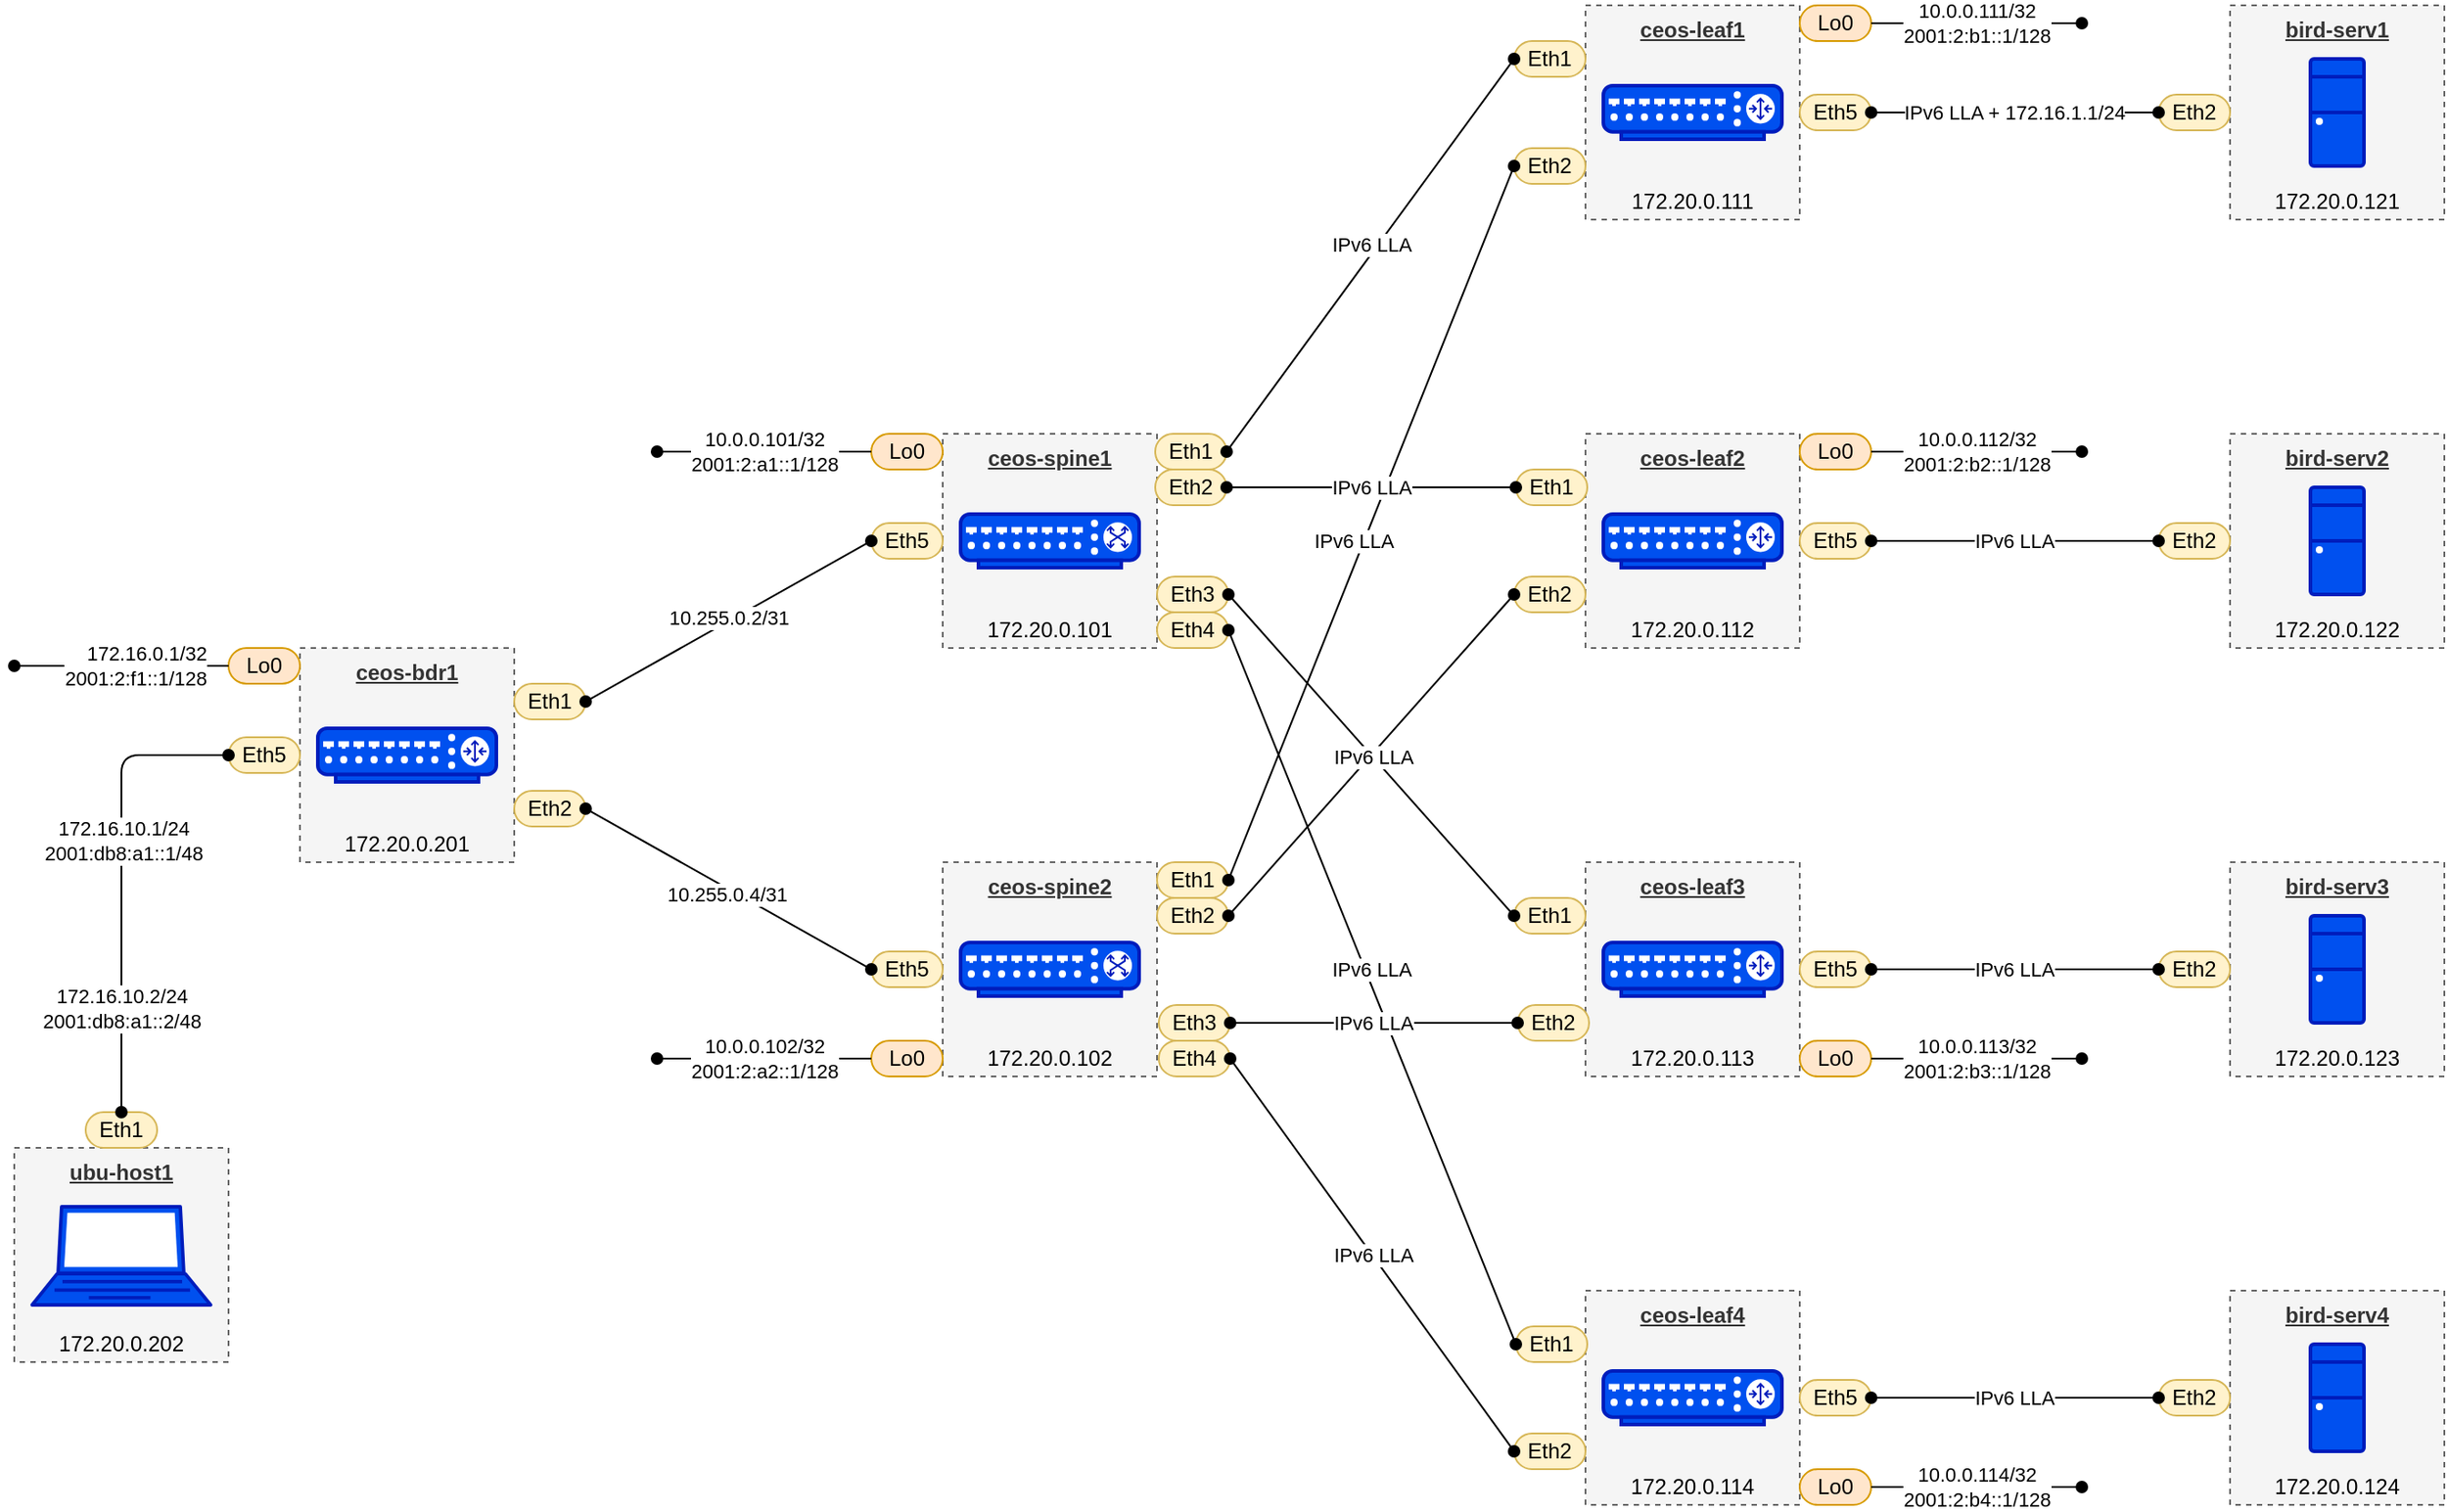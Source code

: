 <mxfile version="24.7.6">
  <diagram name="Page-1" id="fbHoKywOVAFv37olhsXn">
    <mxGraphModel dx="1002" dy="663" grid="1" gridSize="10" guides="1" tooltips="1" connect="1" arrows="1" fold="1" page="1" pageScale="1" pageWidth="827" pageHeight="1169" math="0" shadow="0">
      <root>
        <mxCell id="0" />
        <mxCell id="1" parent="0" />
        <mxCell id="a4RUu1PdMvAqzVYMMdYs-1" value="&lt;u&gt;&lt;b&gt;ceos-bdr1&lt;/b&gt;&lt;/u&gt;" style="rounded=0;whiteSpace=wrap;html=1;dashed=1;fillColor=#f5f5f5;strokeColor=#666666;fontColor=#333333;labelPosition=center;verticalLabelPosition=middle;align=center;verticalAlign=top;spacingTop=0;" vertex="1" parent="1">
          <mxGeometry x="200" y="520" width="120" height="120" as="geometry" />
        </mxCell>
        <mxCell id="a4RUu1PdMvAqzVYMMdYs-2" value="" style="verticalAlign=top;verticalLabelPosition=bottom;labelPosition=center;align=center;html=1;outlineConnect=0;fillColor=#0050ef;strokeColor=#001DBC;gradientDirection=north;strokeWidth=2;shape=mxgraph.networks.router;fontColor=#ffffff;" vertex="1" parent="1">
          <mxGeometry x="210" y="565" width="100" height="30" as="geometry" />
        </mxCell>
        <mxCell id="a4RUu1PdMvAqzVYMMdYs-4" value="172.20.0.201" style="text;html=1;align=center;verticalAlign=middle;whiteSpace=wrap;rounded=0;" vertex="1" parent="1">
          <mxGeometry x="200" y="620" width="120" height="20" as="geometry" />
        </mxCell>
        <mxCell id="a4RUu1PdMvAqzVYMMdYs-5" value="&lt;u&gt;&lt;b&gt;ceos-spine1&lt;/b&gt;&lt;/u&gt;" style="rounded=0;whiteSpace=wrap;html=1;dashed=1;fillColor=#f5f5f5;strokeColor=#666666;fontColor=#333333;labelPosition=center;verticalLabelPosition=middle;align=center;verticalAlign=top;spacingTop=0;" vertex="1" parent="1">
          <mxGeometry x="560" y="400" width="120" height="120" as="geometry" />
        </mxCell>
        <mxCell id="a4RUu1PdMvAqzVYMMdYs-7" value="172.20.0.101" style="text;html=1;align=center;verticalAlign=middle;whiteSpace=wrap;rounded=0;" vertex="1" parent="1">
          <mxGeometry x="560" y="500" width="120" height="20" as="geometry" />
        </mxCell>
        <mxCell id="a4RUu1PdMvAqzVYMMdYs-8" value="" style="fontColor=#ffffff;verticalAlign=top;verticalLabelPosition=bottom;labelPosition=center;align=center;html=1;outlineConnect=0;fillColor=#0050ef;strokeColor=#001DBC;gradientDirection=north;strokeWidth=2;shape=mxgraph.networks.switch;" vertex="1" parent="1">
          <mxGeometry x="570" y="445" width="100" height="30" as="geometry" />
        </mxCell>
        <mxCell id="a4RUu1PdMvAqzVYMMdYs-11" value="&lt;u&gt;&lt;b&gt;bird-serv1&lt;/b&gt;&lt;/u&gt;" style="rounded=0;whiteSpace=wrap;html=1;dashed=1;fillColor=#f5f5f5;strokeColor=#666666;fontColor=#333333;labelPosition=center;verticalLabelPosition=middle;align=center;verticalAlign=top;spacingTop=0;" vertex="1" parent="1">
          <mxGeometry x="1281" y="160" width="120" height="120" as="geometry" />
        </mxCell>
        <mxCell id="a4RUu1PdMvAqzVYMMdYs-12" value="172.20.0.121" style="text;html=1;align=center;verticalAlign=middle;whiteSpace=wrap;rounded=0;" vertex="1" parent="1">
          <mxGeometry x="1281" y="260" width="120" height="20" as="geometry" />
        </mxCell>
        <mxCell id="a4RUu1PdMvAqzVYMMdYs-13" value="" style="fontColor=#ffffff;verticalAlign=top;verticalLabelPosition=bottom;labelPosition=center;align=center;html=1;outlineConnect=0;fillColor=#0050ef;strokeColor=#001DBC;gradientDirection=north;strokeWidth=2;shape=mxgraph.networks.desktop_pc;" vertex="1" parent="1">
          <mxGeometry x="1326" y="190" width="30" height="60" as="geometry" />
        </mxCell>
        <mxCell id="a4RUu1PdMvAqzVYMMdYs-14" value="Eth2" style="rounded=1;whiteSpace=wrap;html=1;fillColor=#fff2cc;strokeColor=#d6b656;arcSize=50;" vertex="1" parent="1">
          <mxGeometry x="1241" y="210" width="40" height="20" as="geometry" />
        </mxCell>
        <mxCell id="a4RUu1PdMvAqzVYMMdYs-38" value="&lt;u&gt;&lt;b&gt;ceos-leaf1&lt;/b&gt;&lt;/u&gt;" style="rounded=0;whiteSpace=wrap;html=1;dashed=1;fillColor=#f5f5f5;strokeColor=#666666;fontColor=#333333;labelPosition=center;verticalLabelPosition=middle;align=center;verticalAlign=top;spacingTop=0;" vertex="1" parent="1">
          <mxGeometry x="920" y="160" width="120" height="120" as="geometry" />
        </mxCell>
        <mxCell id="a4RUu1PdMvAqzVYMMdYs-39" value="" style="verticalAlign=top;verticalLabelPosition=bottom;labelPosition=center;align=center;html=1;outlineConnect=0;fillColor=#0050ef;strokeColor=#001DBC;gradientDirection=north;strokeWidth=2;shape=mxgraph.networks.router;fontColor=#ffffff;" vertex="1" parent="1">
          <mxGeometry x="930" y="205" width="100" height="30" as="geometry" />
        </mxCell>
        <mxCell id="a4RUu1PdMvAqzVYMMdYs-41" value="172.20.0.111" style="text;html=1;align=center;verticalAlign=middle;whiteSpace=wrap;rounded=0;" vertex="1" parent="1">
          <mxGeometry x="920" y="260" width="120" height="20" as="geometry" />
        </mxCell>
        <mxCell id="a4RUu1PdMvAqzVYMMdYs-52" value="&lt;u&gt;&lt;b&gt;ubu-host1&lt;/b&gt;&lt;/u&gt;" style="rounded=0;whiteSpace=wrap;html=1;dashed=1;fillColor=#f5f5f5;strokeColor=#666666;fontColor=#333333;labelPosition=center;verticalLabelPosition=middle;align=center;verticalAlign=top;spacingTop=0;" vertex="1" parent="1">
          <mxGeometry x="40" y="800" width="120" height="120" as="geometry" />
        </mxCell>
        <mxCell id="a4RUu1PdMvAqzVYMMdYs-53" value="172.20.0.202" style="text;html=1;align=center;verticalAlign=middle;whiteSpace=wrap;rounded=0;" vertex="1" parent="1">
          <mxGeometry x="40" y="900" width="120" height="20" as="geometry" />
        </mxCell>
        <mxCell id="a4RUu1PdMvAqzVYMMdYs-54" value="" style="fontColor=#ffffff;verticalAlign=top;verticalLabelPosition=bottom;labelPosition=center;align=center;html=1;outlineConnect=0;fillColor=#0050ef;strokeColor=#001DBC;gradientDirection=north;strokeWidth=2;shape=mxgraph.networks.laptop;" vertex="1" parent="1">
          <mxGeometry x="50" y="833" width="100" height="55" as="geometry" />
        </mxCell>
        <mxCell id="a4RUu1PdMvAqzVYMMdYs-55" value="Eth5" style="rounded=1;whiteSpace=wrap;html=1;fillColor=#fff2cc;strokeColor=#d6b656;arcSize=50;" vertex="1" parent="1">
          <mxGeometry x="160" y="570" width="40" height="20" as="geometry" />
        </mxCell>
        <mxCell id="a4RUu1PdMvAqzVYMMdYs-56" value="Eth1" style="rounded=1;whiteSpace=wrap;html=1;fillColor=#fff2cc;strokeColor=#d6b656;arcSize=50;" vertex="1" parent="1">
          <mxGeometry x="80" y="780" width="40" height="20" as="geometry" />
        </mxCell>
        <mxCell id="a4RUu1PdMvAqzVYMMdYs-57" style="rounded=1;orthogonalLoop=1;jettySize=auto;html=1;exitX=0.5;exitY=0;exitDx=0;exitDy=0;entryX=0;entryY=0.5;entryDx=0;entryDy=0;endArrow=oval;endFill=1;startArrow=oval;startFill=1;edgeStyle=orthogonalEdgeStyle;curved=0;" edge="1" parent="1" source="a4RUu1PdMvAqzVYMMdYs-56" target="a4RUu1PdMvAqzVYMMdYs-55">
          <mxGeometry relative="1" as="geometry">
            <mxPoint x="270" y="670" as="sourcePoint" />
            <mxPoint x="530" y="870" as="targetPoint" />
          </mxGeometry>
        </mxCell>
        <mxCell id="a4RUu1PdMvAqzVYMMdYs-58" value="172.16.10.2/24&lt;div&gt;2001:db8:a1::2/48&lt;/div&gt;" style="edgeLabel;html=1;align=center;verticalAlign=middle;resizable=0;points=[];" vertex="1" connectable="0" parent="a4RUu1PdMvAqzVYMMdYs-57">
          <mxGeometry x="-0.107" y="-3" relative="1" as="geometry">
            <mxPoint x="-3" y="58" as="offset" />
          </mxGeometry>
        </mxCell>
        <mxCell id="a4RUu1PdMvAqzVYMMdYs-59" value="172.16.10.1/24&lt;div&gt;2001:db8:a1::1/48&lt;/div&gt;" style="edgeLabel;html=1;align=center;verticalAlign=middle;resizable=0;points=[];" vertex="1" connectable="0" parent="a4RUu1PdMvAqzVYMMdYs-57">
          <mxGeometry x="0.169" y="-1" relative="1" as="geometry">
            <mxPoint as="offset" />
          </mxGeometry>
        </mxCell>
        <mxCell id="a4RUu1PdMvAqzVYMMdYs-78" value="Lo0" style="rounded=1;whiteSpace=wrap;html=1;fillColor=#ffe6cc;strokeColor=#d79b00;arcSize=50;" vertex="1" parent="1">
          <mxGeometry x="160" y="520" width="40" height="20" as="geometry" />
        </mxCell>
        <mxCell id="a4RUu1PdMvAqzVYMMdYs-79" style="rounded=0;orthogonalLoop=1;jettySize=auto;html=1;exitX=0;exitY=0.5;exitDx=0;exitDy=0;endArrow=none;endFill=0;startArrow=oval;startFill=1;entryX=0;entryY=0.5;entryDx=0;entryDy=0;" edge="1" parent="1" source="a4RUu1PdMvAqzVYMMdYs-80" target="a4RUu1PdMvAqzVYMMdYs-78">
          <mxGeometry relative="1" as="geometry">
            <mxPoint x="250" y="280" as="sourcePoint" />
            <mxPoint x="160" y="580" as="targetPoint" />
          </mxGeometry>
        </mxCell>
        <mxCell id="a4RUu1PdMvAqzVYMMdYs-80" value="172.16.0.1/32&lt;div&gt;2001:2:f1::1/128&lt;br&gt;&lt;/div&gt;" style="text;html=1;align=right;verticalAlign=middle;whiteSpace=wrap;rounded=0;fillColor=none;labelBackgroundColor=default;fontSize=11;" vertex="1" parent="1">
          <mxGeometry x="40" y="510" width="110" height="40" as="geometry" />
        </mxCell>
        <mxCell id="a4RUu1PdMvAqzVYMMdYs-95" value="&lt;u&gt;&lt;b&gt;ceos-spine2&lt;/b&gt;&lt;/u&gt;" style="rounded=0;whiteSpace=wrap;html=1;dashed=1;fillColor=#f5f5f5;strokeColor=#666666;fontColor=#333333;labelPosition=center;verticalLabelPosition=middle;align=center;verticalAlign=top;spacingTop=0;" vertex="1" parent="1">
          <mxGeometry x="560" y="640" width="120" height="120" as="geometry" />
        </mxCell>
        <mxCell id="a4RUu1PdMvAqzVYMMdYs-96" value="172.20.0.102" style="text;html=1;align=center;verticalAlign=middle;whiteSpace=wrap;rounded=0;" vertex="1" parent="1">
          <mxGeometry x="560" y="740" width="120" height="20" as="geometry" />
        </mxCell>
        <mxCell id="a4RUu1PdMvAqzVYMMdYs-97" value="" style="fontColor=#ffffff;verticalAlign=top;verticalLabelPosition=bottom;labelPosition=center;align=center;html=1;outlineConnect=0;fillColor=#0050ef;strokeColor=#001DBC;gradientDirection=north;strokeWidth=2;shape=mxgraph.networks.switch;" vertex="1" parent="1">
          <mxGeometry x="570" y="685" width="100" height="30" as="geometry" />
        </mxCell>
        <mxCell id="a4RUu1PdMvAqzVYMMdYs-98" value="&lt;u&gt;&lt;b&gt;ceos-leaf2&lt;/b&gt;&lt;/u&gt;" style="rounded=0;whiteSpace=wrap;html=1;dashed=1;fillColor=#f5f5f5;strokeColor=#666666;fontColor=#333333;labelPosition=center;verticalLabelPosition=middle;align=center;verticalAlign=top;spacingTop=0;" vertex="1" parent="1">
          <mxGeometry x="920" y="400" width="120" height="120" as="geometry" />
        </mxCell>
        <mxCell id="a4RUu1PdMvAqzVYMMdYs-99" value="" style="verticalAlign=top;verticalLabelPosition=bottom;labelPosition=center;align=center;html=1;outlineConnect=0;fillColor=#0050ef;strokeColor=#001DBC;gradientDirection=north;strokeWidth=2;shape=mxgraph.networks.router;fontColor=#ffffff;" vertex="1" parent="1">
          <mxGeometry x="930" y="445" width="100" height="30" as="geometry" />
        </mxCell>
        <mxCell id="a4RUu1PdMvAqzVYMMdYs-100" value="172.20.0.112" style="text;html=1;align=center;verticalAlign=middle;whiteSpace=wrap;rounded=0;" vertex="1" parent="1">
          <mxGeometry x="920" y="500" width="120" height="20" as="geometry" />
        </mxCell>
        <mxCell id="a4RUu1PdMvAqzVYMMdYs-101" value="&lt;u&gt;&lt;b&gt;ceos-leaf3&lt;/b&gt;&lt;/u&gt;" style="rounded=0;whiteSpace=wrap;html=1;dashed=1;fillColor=#f5f5f5;strokeColor=#666666;fontColor=#333333;labelPosition=center;verticalLabelPosition=middle;align=center;verticalAlign=top;spacingTop=0;" vertex="1" parent="1">
          <mxGeometry x="920" y="640" width="120" height="120" as="geometry" />
        </mxCell>
        <mxCell id="a4RUu1PdMvAqzVYMMdYs-102" value="" style="verticalAlign=top;verticalLabelPosition=bottom;labelPosition=center;align=center;html=1;outlineConnect=0;fillColor=#0050ef;strokeColor=#001DBC;gradientDirection=north;strokeWidth=2;shape=mxgraph.networks.router;fontColor=#ffffff;" vertex="1" parent="1">
          <mxGeometry x="930" y="685" width="100" height="30" as="geometry" />
        </mxCell>
        <mxCell id="a4RUu1PdMvAqzVYMMdYs-103" value="172.20.0.113" style="text;html=1;align=center;verticalAlign=middle;whiteSpace=wrap;rounded=0;" vertex="1" parent="1">
          <mxGeometry x="920" y="740" width="120" height="20" as="geometry" />
        </mxCell>
        <mxCell id="a4RUu1PdMvAqzVYMMdYs-104" value="&lt;u&gt;&lt;b&gt;ceos-leaf4&lt;/b&gt;&lt;/u&gt;" style="rounded=0;whiteSpace=wrap;html=1;dashed=1;fillColor=#f5f5f5;strokeColor=#666666;fontColor=#333333;labelPosition=center;verticalLabelPosition=middle;align=center;verticalAlign=top;spacingTop=0;" vertex="1" parent="1">
          <mxGeometry x="920" y="880" width="120" height="120" as="geometry" />
        </mxCell>
        <mxCell id="a4RUu1PdMvAqzVYMMdYs-105" value="" style="verticalAlign=top;verticalLabelPosition=bottom;labelPosition=center;align=center;html=1;outlineConnect=0;fillColor=#0050ef;strokeColor=#001DBC;gradientDirection=north;strokeWidth=2;shape=mxgraph.networks.router;fontColor=#ffffff;" vertex="1" parent="1">
          <mxGeometry x="930" y="925" width="100" height="30" as="geometry" />
        </mxCell>
        <mxCell id="a4RUu1PdMvAqzVYMMdYs-106" value="172.20.0.114" style="text;html=1;align=center;verticalAlign=middle;whiteSpace=wrap;rounded=0;" vertex="1" parent="1">
          <mxGeometry x="920" y="980" width="120" height="20" as="geometry" />
        </mxCell>
        <mxCell id="a4RUu1PdMvAqzVYMMdYs-107" value="Eth5" style="rounded=1;whiteSpace=wrap;html=1;fillColor=#fff2cc;strokeColor=#d6b656;arcSize=50;" vertex="1" parent="1">
          <mxGeometry x="1040" y="210" width="40" height="20" as="geometry" />
        </mxCell>
        <mxCell id="a4RUu1PdMvAqzVYMMdYs-115" style="rounded=0;orthogonalLoop=1;jettySize=auto;html=1;exitX=0;exitY=0.5;exitDx=0;exitDy=0;entryX=1;entryY=0.5;entryDx=0;entryDy=0;endArrow=oval;endFill=1;startArrow=oval;startFill=1;" edge="1" parent="1" source="a4RUu1PdMvAqzVYMMdYs-14" target="a4RUu1PdMvAqzVYMMdYs-107">
          <mxGeometry relative="1" as="geometry">
            <mxPoint x="1241" y="269.5" as="sourcePoint" />
            <mxPoint x="1080" y="269.5" as="targetPoint" />
          </mxGeometry>
        </mxCell>
        <mxCell id="a4RUu1PdMvAqzVYMMdYs-116" value="IPv6 LLA + 172.16.1.1/24" style="edgeLabel;html=1;align=center;verticalAlign=middle;resizable=0;points=[];" vertex="1" connectable="0" parent="a4RUu1PdMvAqzVYMMdYs-115">
          <mxGeometry x="-0.058" y="1" relative="1" as="geometry">
            <mxPoint x="-5" y="-1" as="offset" />
          </mxGeometry>
        </mxCell>
        <mxCell id="a4RUu1PdMvAqzVYMMdYs-119" value="&lt;u&gt;&lt;b&gt;bird-serv2&lt;/b&gt;&lt;/u&gt;" style="rounded=0;whiteSpace=wrap;html=1;dashed=1;fillColor=#f5f5f5;strokeColor=#666666;fontColor=#333333;labelPosition=center;verticalLabelPosition=middle;align=center;verticalAlign=top;spacingTop=0;" vertex="1" parent="1">
          <mxGeometry x="1281" y="400" width="120" height="120" as="geometry" />
        </mxCell>
        <mxCell id="a4RUu1PdMvAqzVYMMdYs-120" value="172.20.0.122" style="text;html=1;align=center;verticalAlign=middle;whiteSpace=wrap;rounded=0;" vertex="1" parent="1">
          <mxGeometry x="1281" y="500" width="120" height="20" as="geometry" />
        </mxCell>
        <mxCell id="a4RUu1PdMvAqzVYMMdYs-121" value="" style="fontColor=#ffffff;verticalAlign=top;verticalLabelPosition=bottom;labelPosition=center;align=center;html=1;outlineConnect=0;fillColor=#0050ef;strokeColor=#001DBC;gradientDirection=north;strokeWidth=2;shape=mxgraph.networks.desktop_pc;" vertex="1" parent="1">
          <mxGeometry x="1326" y="430" width="30" height="60" as="geometry" />
        </mxCell>
        <mxCell id="a4RUu1PdMvAqzVYMMdYs-122" value="Eth2" style="rounded=1;whiteSpace=wrap;html=1;fillColor=#fff2cc;strokeColor=#d6b656;arcSize=50;" vertex="1" parent="1">
          <mxGeometry x="1241" y="450" width="40" height="20" as="geometry" />
        </mxCell>
        <mxCell id="a4RUu1PdMvAqzVYMMdYs-123" value="Eth5" style="rounded=1;whiteSpace=wrap;html=1;fillColor=#fff2cc;strokeColor=#d6b656;arcSize=50;" vertex="1" parent="1">
          <mxGeometry x="1040" y="450" width="40" height="20" as="geometry" />
        </mxCell>
        <mxCell id="a4RUu1PdMvAqzVYMMdYs-124" style="rounded=0;orthogonalLoop=1;jettySize=auto;html=1;exitX=0;exitY=0.5;exitDx=0;exitDy=0;entryX=1;entryY=0.5;entryDx=0;entryDy=0;endArrow=oval;endFill=1;startArrow=oval;startFill=1;" edge="1" parent="1" source="a4RUu1PdMvAqzVYMMdYs-122" target="a4RUu1PdMvAqzVYMMdYs-123">
          <mxGeometry relative="1" as="geometry">
            <mxPoint x="1241" y="509.5" as="sourcePoint" />
            <mxPoint x="1080" y="509.5" as="targetPoint" />
          </mxGeometry>
        </mxCell>
        <mxCell id="a4RUu1PdMvAqzVYMMdYs-125" value="IPv6 LLA" style="edgeLabel;html=1;align=center;verticalAlign=middle;resizable=0;points=[];" vertex="1" connectable="0" parent="a4RUu1PdMvAqzVYMMdYs-124">
          <mxGeometry x="-0.058" y="1" relative="1" as="geometry">
            <mxPoint x="-5" y="-1" as="offset" />
          </mxGeometry>
        </mxCell>
        <mxCell id="a4RUu1PdMvAqzVYMMdYs-126" value="&lt;u&gt;&lt;b&gt;bird-serv3&lt;/b&gt;&lt;/u&gt;" style="rounded=0;whiteSpace=wrap;html=1;dashed=1;fillColor=#f5f5f5;strokeColor=#666666;fontColor=#333333;labelPosition=center;verticalLabelPosition=middle;align=center;verticalAlign=top;spacingTop=0;" vertex="1" parent="1">
          <mxGeometry x="1281" y="640" width="120" height="120" as="geometry" />
        </mxCell>
        <mxCell id="a4RUu1PdMvAqzVYMMdYs-127" value="172.20.0.123" style="text;html=1;align=center;verticalAlign=middle;whiteSpace=wrap;rounded=0;" vertex="1" parent="1">
          <mxGeometry x="1281" y="740" width="120" height="20" as="geometry" />
        </mxCell>
        <mxCell id="a4RUu1PdMvAqzVYMMdYs-128" value="" style="fontColor=#ffffff;verticalAlign=top;verticalLabelPosition=bottom;labelPosition=center;align=center;html=1;outlineConnect=0;fillColor=#0050ef;strokeColor=#001DBC;gradientDirection=north;strokeWidth=2;shape=mxgraph.networks.desktop_pc;" vertex="1" parent="1">
          <mxGeometry x="1326" y="670" width="30" height="60" as="geometry" />
        </mxCell>
        <mxCell id="a4RUu1PdMvAqzVYMMdYs-129" value="Eth2" style="rounded=1;whiteSpace=wrap;html=1;fillColor=#fff2cc;strokeColor=#d6b656;arcSize=50;" vertex="1" parent="1">
          <mxGeometry x="1241" y="690" width="40" height="20" as="geometry" />
        </mxCell>
        <mxCell id="a4RUu1PdMvAqzVYMMdYs-130" value="Eth5" style="rounded=1;whiteSpace=wrap;html=1;fillColor=#fff2cc;strokeColor=#d6b656;arcSize=50;" vertex="1" parent="1">
          <mxGeometry x="1040" y="690" width="40" height="20" as="geometry" />
        </mxCell>
        <mxCell id="a4RUu1PdMvAqzVYMMdYs-131" style="rounded=0;orthogonalLoop=1;jettySize=auto;html=1;exitX=0;exitY=0.5;exitDx=0;exitDy=0;entryX=1;entryY=0.5;entryDx=0;entryDy=0;endArrow=oval;endFill=1;startArrow=oval;startFill=1;" edge="1" parent="1" source="a4RUu1PdMvAqzVYMMdYs-129" target="a4RUu1PdMvAqzVYMMdYs-130">
          <mxGeometry relative="1" as="geometry">
            <mxPoint x="1241" y="749.5" as="sourcePoint" />
            <mxPoint x="1080" y="749.5" as="targetPoint" />
          </mxGeometry>
        </mxCell>
        <mxCell id="a4RUu1PdMvAqzVYMMdYs-132" value="IPv6 LLA" style="edgeLabel;html=1;align=center;verticalAlign=middle;resizable=0;points=[];" vertex="1" connectable="0" parent="a4RUu1PdMvAqzVYMMdYs-131">
          <mxGeometry x="-0.058" y="1" relative="1" as="geometry">
            <mxPoint x="-5" y="-1" as="offset" />
          </mxGeometry>
        </mxCell>
        <mxCell id="a4RUu1PdMvAqzVYMMdYs-133" value="&lt;u&gt;&lt;b&gt;bird-serv4&lt;/b&gt;&lt;/u&gt;" style="rounded=0;whiteSpace=wrap;html=1;dashed=1;fillColor=#f5f5f5;strokeColor=#666666;fontColor=#333333;labelPosition=center;verticalLabelPosition=middle;align=center;verticalAlign=top;spacingTop=0;" vertex="1" parent="1">
          <mxGeometry x="1281" y="880" width="120" height="120" as="geometry" />
        </mxCell>
        <mxCell id="a4RUu1PdMvAqzVYMMdYs-134" value="172.20.0.124" style="text;html=1;align=center;verticalAlign=middle;whiteSpace=wrap;rounded=0;" vertex="1" parent="1">
          <mxGeometry x="1281" y="980" width="120" height="20" as="geometry" />
        </mxCell>
        <mxCell id="a4RUu1PdMvAqzVYMMdYs-135" value="" style="fontColor=#ffffff;verticalAlign=top;verticalLabelPosition=bottom;labelPosition=center;align=center;html=1;outlineConnect=0;fillColor=#0050ef;strokeColor=#001DBC;gradientDirection=north;strokeWidth=2;shape=mxgraph.networks.desktop_pc;" vertex="1" parent="1">
          <mxGeometry x="1326" y="910" width="30" height="60" as="geometry" />
        </mxCell>
        <mxCell id="a4RUu1PdMvAqzVYMMdYs-136" value="Eth2" style="rounded=1;whiteSpace=wrap;html=1;fillColor=#fff2cc;strokeColor=#d6b656;arcSize=50;" vertex="1" parent="1">
          <mxGeometry x="1241" y="930" width="40" height="20" as="geometry" />
        </mxCell>
        <mxCell id="a4RUu1PdMvAqzVYMMdYs-137" value="Eth5" style="rounded=1;whiteSpace=wrap;html=1;fillColor=#fff2cc;strokeColor=#d6b656;arcSize=50;" vertex="1" parent="1">
          <mxGeometry x="1040" y="930" width="40" height="20" as="geometry" />
        </mxCell>
        <mxCell id="a4RUu1PdMvAqzVYMMdYs-138" style="rounded=0;orthogonalLoop=1;jettySize=auto;html=1;exitX=0;exitY=0.5;exitDx=0;exitDy=0;entryX=1;entryY=0.5;entryDx=0;entryDy=0;endArrow=oval;endFill=1;startArrow=oval;startFill=1;" edge="1" parent="1" source="a4RUu1PdMvAqzVYMMdYs-136" target="a4RUu1PdMvAqzVYMMdYs-137">
          <mxGeometry relative="1" as="geometry">
            <mxPoint x="1241" y="989.5" as="sourcePoint" />
            <mxPoint x="1080" y="989.5" as="targetPoint" />
          </mxGeometry>
        </mxCell>
        <mxCell id="a4RUu1PdMvAqzVYMMdYs-139" value="IPv6 LLA" style="edgeLabel;html=1;align=center;verticalAlign=middle;resizable=0;points=[];" vertex="1" connectable="0" parent="a4RUu1PdMvAqzVYMMdYs-138">
          <mxGeometry x="-0.058" y="1" relative="1" as="geometry">
            <mxPoint x="-5" y="-1" as="offset" />
          </mxGeometry>
        </mxCell>
        <mxCell id="a4RUu1PdMvAqzVYMMdYs-140" value="Eth1" style="rounded=1;whiteSpace=wrap;html=1;fillColor=#fff2cc;strokeColor=#d6b656;arcSize=50;" vertex="1" parent="1">
          <mxGeometry x="880" y="180" width="40" height="20" as="geometry" />
        </mxCell>
        <mxCell id="a4RUu1PdMvAqzVYMMdYs-141" value="Eth1" style="rounded=1;whiteSpace=wrap;html=1;fillColor=#fff2cc;strokeColor=#d6b656;arcSize=50;" vertex="1" parent="1">
          <mxGeometry x="679" y="400" width="40" height="20" as="geometry" />
        </mxCell>
        <mxCell id="a4RUu1PdMvAqzVYMMdYs-142" style="rounded=0;orthogonalLoop=1;jettySize=auto;html=1;exitX=0;exitY=0.5;exitDx=0;exitDy=0;entryX=1;entryY=0.5;entryDx=0;entryDy=0;endArrow=oval;endFill=1;startArrow=oval;startFill=1;" edge="1" parent="1" source="a4RUu1PdMvAqzVYMMdYs-140" target="a4RUu1PdMvAqzVYMMdYs-141">
          <mxGeometry relative="1" as="geometry">
            <mxPoint x="880" y="459.5" as="sourcePoint" />
            <mxPoint x="719" y="459.5" as="targetPoint" />
          </mxGeometry>
        </mxCell>
        <mxCell id="a4RUu1PdMvAqzVYMMdYs-143" value="IPv6 LLA" style="edgeLabel;html=1;align=center;verticalAlign=middle;resizable=0;points=[];" vertex="1" connectable="0" parent="a4RUu1PdMvAqzVYMMdYs-142">
          <mxGeometry x="-0.058" y="1" relative="1" as="geometry">
            <mxPoint x="-5" y="-1" as="offset" />
          </mxGeometry>
        </mxCell>
        <mxCell id="a4RUu1PdMvAqzVYMMdYs-144" value="Eth1" style="rounded=1;whiteSpace=wrap;html=1;fillColor=#fff2cc;strokeColor=#d6b656;arcSize=50;" vertex="1" parent="1">
          <mxGeometry x="881" y="420" width="40" height="20" as="geometry" />
        </mxCell>
        <mxCell id="a4RUu1PdMvAqzVYMMdYs-145" value="Eth2" style="rounded=1;whiteSpace=wrap;html=1;fillColor=#fff2cc;strokeColor=#d6b656;arcSize=50;" vertex="1" parent="1">
          <mxGeometry x="679" y="420" width="40" height="20" as="geometry" />
        </mxCell>
        <mxCell id="a4RUu1PdMvAqzVYMMdYs-148" value="Eth1" style="rounded=1;whiteSpace=wrap;html=1;fillColor=#fff2cc;strokeColor=#d6b656;arcSize=50;" vertex="1" parent="1">
          <mxGeometry x="880" y="660" width="40" height="20" as="geometry" />
        </mxCell>
        <mxCell id="a4RUu1PdMvAqzVYMMdYs-149" value="Eth3" style="rounded=1;whiteSpace=wrap;html=1;fillColor=#fff2cc;strokeColor=#d6b656;arcSize=50;" vertex="1" parent="1">
          <mxGeometry x="680" y="480" width="40" height="20" as="geometry" />
        </mxCell>
        <mxCell id="a4RUu1PdMvAqzVYMMdYs-150" style="rounded=0;orthogonalLoop=1;jettySize=auto;html=1;exitX=0;exitY=0.5;exitDx=0;exitDy=0;entryX=1;entryY=0.5;entryDx=0;entryDy=0;endArrow=oval;endFill=1;startArrow=oval;startFill=1;" edge="1" parent="1" source="a4RUu1PdMvAqzVYMMdYs-148" target="a4RUu1PdMvAqzVYMMdYs-149">
          <mxGeometry relative="1" as="geometry">
            <mxPoint x="881" y="539.5" as="sourcePoint" />
            <mxPoint x="720" y="539.5" as="targetPoint" />
          </mxGeometry>
        </mxCell>
        <mxCell id="a4RUu1PdMvAqzVYMMdYs-152" value="Eth1" style="rounded=1;whiteSpace=wrap;html=1;fillColor=#fff2cc;strokeColor=#d6b656;arcSize=50;" vertex="1" parent="1">
          <mxGeometry x="881" y="900" width="40" height="20" as="geometry" />
        </mxCell>
        <mxCell id="a4RUu1PdMvAqzVYMMdYs-153" value="Eth4" style="rounded=1;whiteSpace=wrap;html=1;fillColor=#fff2cc;strokeColor=#d6b656;arcSize=50;" vertex="1" parent="1">
          <mxGeometry x="680" y="500" width="40" height="20" as="geometry" />
        </mxCell>
        <mxCell id="a4RUu1PdMvAqzVYMMdYs-154" style="rounded=0;orthogonalLoop=1;jettySize=auto;html=1;exitX=0;exitY=0.5;exitDx=0;exitDy=0;entryX=1;entryY=0.5;entryDx=0;entryDy=0;endArrow=oval;endFill=1;startArrow=oval;startFill=1;" edge="1" parent="1" source="a4RUu1PdMvAqzVYMMdYs-152" target="a4RUu1PdMvAqzVYMMdYs-153">
          <mxGeometry relative="1" as="geometry">
            <mxPoint x="881" y="559.5" as="sourcePoint" />
            <mxPoint x="720" y="559.5" as="targetPoint" />
          </mxGeometry>
        </mxCell>
        <mxCell id="a4RUu1PdMvAqzVYMMdYs-155" value="IPv6 LLA" style="edgeLabel;html=1;align=center;verticalAlign=middle;resizable=0;points=[];" vertex="1" connectable="0" parent="a4RUu1PdMvAqzVYMMdYs-154">
          <mxGeometry x="-0.058" y="1" relative="1" as="geometry">
            <mxPoint x="-5" y="-22" as="offset" />
          </mxGeometry>
        </mxCell>
        <mxCell id="a4RUu1PdMvAqzVYMMdYs-173" value="Eth2" style="rounded=1;whiteSpace=wrap;html=1;fillColor=#fff2cc;strokeColor=#d6b656;arcSize=50;" vertex="1" parent="1">
          <mxGeometry x="880" y="240" width="40" height="20" as="geometry" />
        </mxCell>
        <mxCell id="a4RUu1PdMvAqzVYMMdYs-174" value="Eth1" style="rounded=1;whiteSpace=wrap;html=1;fillColor=#fff2cc;strokeColor=#d6b656;arcSize=50;" vertex="1" parent="1">
          <mxGeometry x="680" y="640" width="40" height="20" as="geometry" />
        </mxCell>
        <mxCell id="a4RUu1PdMvAqzVYMMdYs-175" style="rounded=0;orthogonalLoop=1;jettySize=auto;html=1;exitX=0;exitY=0.5;exitDx=0;exitDy=0;entryX=1;entryY=0.5;entryDx=0;entryDy=0;endArrow=oval;endFill=1;startArrow=oval;startFill=1;" edge="1" parent="1" source="a4RUu1PdMvAqzVYMMdYs-173" target="a4RUu1PdMvAqzVYMMdYs-174">
          <mxGeometry relative="1" as="geometry">
            <mxPoint x="881" y="699.5" as="sourcePoint" />
            <mxPoint x="720" y="699.5" as="targetPoint" />
          </mxGeometry>
        </mxCell>
        <mxCell id="a4RUu1PdMvAqzVYMMdYs-176" value="IPv6 LLA" style="edgeLabel;html=1;align=center;verticalAlign=middle;resizable=0;points=[];" vertex="1" connectable="0" parent="a4RUu1PdMvAqzVYMMdYs-175">
          <mxGeometry x="-0.058" y="1" relative="1" as="geometry">
            <mxPoint x="-16" y="21" as="offset" />
          </mxGeometry>
        </mxCell>
        <mxCell id="a4RUu1PdMvAqzVYMMdYs-177" value="Eth2" style="rounded=1;whiteSpace=wrap;html=1;fillColor=#fff2cc;strokeColor=#d6b656;arcSize=50;" vertex="1" parent="1">
          <mxGeometry x="880" y="480" width="40" height="20" as="geometry" />
        </mxCell>
        <mxCell id="a4RUu1PdMvAqzVYMMdYs-178" value="Eth2" style="rounded=1;whiteSpace=wrap;html=1;fillColor=#fff2cc;strokeColor=#d6b656;arcSize=50;" vertex="1" parent="1">
          <mxGeometry x="680" y="660" width="40" height="20" as="geometry" />
        </mxCell>
        <mxCell id="a4RUu1PdMvAqzVYMMdYs-179" style="rounded=0;orthogonalLoop=1;jettySize=auto;html=1;exitX=0;exitY=0.5;exitDx=0;exitDy=0;entryX=1;entryY=0.5;entryDx=0;entryDy=0;endArrow=oval;endFill=1;startArrow=oval;startFill=1;" edge="1" parent="1" source="a4RUu1PdMvAqzVYMMdYs-177" target="a4RUu1PdMvAqzVYMMdYs-178">
          <mxGeometry relative="1" as="geometry">
            <mxPoint x="881" y="719.5" as="sourcePoint" />
            <mxPoint x="720" y="719.5" as="targetPoint" />
          </mxGeometry>
        </mxCell>
        <mxCell id="a4RUu1PdMvAqzVYMMdYs-180" value="IPv6 LLA" style="edgeLabel;html=1;align=center;verticalAlign=middle;resizable=0;points=[];" vertex="1" connectable="0" parent="a4RUu1PdMvAqzVYMMdYs-179">
          <mxGeometry x="-0.058" y="1" relative="1" as="geometry">
            <mxPoint x="-5" y="5" as="offset" />
          </mxGeometry>
        </mxCell>
        <mxCell id="a4RUu1PdMvAqzVYMMdYs-181" value="Eth2" style="rounded=1;whiteSpace=wrap;html=1;fillColor=#fff2cc;strokeColor=#d6b656;arcSize=50;" vertex="1" parent="1">
          <mxGeometry x="882" y="720" width="40" height="20" as="geometry" />
        </mxCell>
        <mxCell id="a4RUu1PdMvAqzVYMMdYs-182" value="Eth3" style="rounded=1;whiteSpace=wrap;html=1;fillColor=#fff2cc;strokeColor=#d6b656;arcSize=50;" vertex="1" parent="1">
          <mxGeometry x="681" y="720" width="40" height="20" as="geometry" />
        </mxCell>
        <mxCell id="a4RUu1PdMvAqzVYMMdYs-183" style="rounded=0;orthogonalLoop=1;jettySize=auto;html=1;exitX=0;exitY=0.5;exitDx=0;exitDy=0;entryX=1;entryY=0.5;entryDx=0;entryDy=0;endArrow=oval;endFill=1;startArrow=oval;startFill=1;" edge="1" parent="1" source="a4RUu1PdMvAqzVYMMdYs-181" target="a4RUu1PdMvAqzVYMMdYs-182">
          <mxGeometry relative="1" as="geometry">
            <mxPoint x="882" y="779.5" as="sourcePoint" />
            <mxPoint x="721" y="779.5" as="targetPoint" />
          </mxGeometry>
        </mxCell>
        <mxCell id="a4RUu1PdMvAqzVYMMdYs-184" value="IPv6 LLA" style="edgeLabel;html=1;align=center;verticalAlign=middle;resizable=0;points=[];" vertex="1" connectable="0" parent="a4RUu1PdMvAqzVYMMdYs-183">
          <mxGeometry x="-0.058" y="1" relative="1" as="geometry">
            <mxPoint x="-5" y="-1" as="offset" />
          </mxGeometry>
        </mxCell>
        <mxCell id="a4RUu1PdMvAqzVYMMdYs-185" value="Eth2" style="rounded=1;whiteSpace=wrap;html=1;fillColor=#fff2cc;strokeColor=#d6b656;arcSize=50;" vertex="1" parent="1">
          <mxGeometry x="880" y="960" width="40" height="20" as="geometry" />
        </mxCell>
        <mxCell id="a4RUu1PdMvAqzVYMMdYs-186" value="Eth4" style="rounded=1;whiteSpace=wrap;html=1;fillColor=#fff2cc;strokeColor=#d6b656;arcSize=50;" vertex="1" parent="1">
          <mxGeometry x="681" y="740" width="40" height="20" as="geometry" />
        </mxCell>
        <mxCell id="a4RUu1PdMvAqzVYMMdYs-187" value="IPv6 LLA" style="rounded=0;orthogonalLoop=1;jettySize=auto;html=1;exitX=0;exitY=0.5;exitDx=0;exitDy=0;entryX=1;entryY=0.5;entryDx=0;entryDy=0;endArrow=oval;endFill=1;startArrow=oval;startFill=1;" edge="1" parent="1" source="a4RUu1PdMvAqzVYMMdYs-185" target="a4RUu1PdMvAqzVYMMdYs-186">
          <mxGeometry relative="1" as="geometry">
            <mxPoint x="882" y="799.5" as="sourcePoint" />
            <mxPoint x="721" y="799.5" as="targetPoint" />
          </mxGeometry>
        </mxCell>
        <mxCell id="a4RUu1PdMvAqzVYMMdYs-189" value="Eth5" style="rounded=1;whiteSpace=wrap;html=1;fillColor=#fff2cc;strokeColor=#d6b656;arcSize=50;" vertex="1" parent="1">
          <mxGeometry x="520" y="450" width="40" height="20" as="geometry" />
        </mxCell>
        <mxCell id="a4RUu1PdMvAqzVYMMdYs-190" value="Eth5" style="rounded=1;whiteSpace=wrap;html=1;fillColor=#fff2cc;strokeColor=#d6b656;arcSize=50;" vertex="1" parent="1">
          <mxGeometry x="520" y="690" width="40" height="20" as="geometry" />
        </mxCell>
        <mxCell id="a4RUu1PdMvAqzVYMMdYs-191" value="Eth1" style="rounded=1;whiteSpace=wrap;html=1;fillColor=#fff2cc;strokeColor=#d6b656;arcSize=50;" vertex="1" parent="1">
          <mxGeometry x="320" y="540" width="40" height="20" as="geometry" />
        </mxCell>
        <mxCell id="a4RUu1PdMvAqzVYMMdYs-192" value="Eth2" style="rounded=1;whiteSpace=wrap;html=1;fillColor=#fff2cc;strokeColor=#d6b656;arcSize=50;" vertex="1" parent="1">
          <mxGeometry x="320" y="600" width="40" height="20" as="geometry" />
        </mxCell>
        <mxCell id="a4RUu1PdMvAqzVYMMdYs-193" style="rounded=0;orthogonalLoop=1;jettySize=auto;html=1;exitX=0;exitY=0.5;exitDx=0;exitDy=0;entryX=1;entryY=0.5;entryDx=0;entryDy=0;endArrow=oval;endFill=1;startArrow=oval;startFill=1;" edge="1" parent="1" source="a4RUu1PdMvAqzVYMMdYs-189" target="a4RUu1PdMvAqzVYMMdYs-191">
          <mxGeometry relative="1" as="geometry">
            <mxPoint x="520" y="510" as="sourcePoint" />
            <mxPoint x="360" y="695" as="targetPoint" />
          </mxGeometry>
        </mxCell>
        <mxCell id="a4RUu1PdMvAqzVYMMdYs-194" value="10.255.0.2/31" style="edgeLabel;html=1;align=center;verticalAlign=middle;resizable=0;points=[];" vertex="1" connectable="0" parent="a4RUu1PdMvAqzVYMMdYs-193">
          <mxGeometry x="-0.058" y="1" relative="1" as="geometry">
            <mxPoint x="-5" y="-1" as="offset" />
          </mxGeometry>
        </mxCell>
        <mxCell id="a4RUu1PdMvAqzVYMMdYs-195" style="rounded=0;orthogonalLoop=1;jettySize=auto;html=1;exitX=0;exitY=0.5;exitDx=0;exitDy=0;entryX=1;entryY=0.5;entryDx=0;entryDy=0;endArrow=oval;endFill=1;startArrow=oval;startFill=1;" edge="1" parent="1" source="a4RUu1PdMvAqzVYMMdYs-190" target="a4RUu1PdMvAqzVYMMdYs-192">
          <mxGeometry relative="1" as="geometry">
            <mxPoint x="530" y="470" as="sourcePoint" />
            <mxPoint x="370" y="560" as="targetPoint" />
          </mxGeometry>
        </mxCell>
        <mxCell id="a4RUu1PdMvAqzVYMMdYs-196" value="10.255.0.4/31" style="edgeLabel;html=1;align=center;verticalAlign=middle;resizable=0;points=[];" vertex="1" connectable="0" parent="a4RUu1PdMvAqzVYMMdYs-195">
          <mxGeometry x="-0.058" y="1" relative="1" as="geometry">
            <mxPoint x="-5" y="-1" as="offset" />
          </mxGeometry>
        </mxCell>
        <mxCell id="a4RUu1PdMvAqzVYMMdYs-197" value="Lo0" style="rounded=1;whiteSpace=wrap;html=1;fillColor=#ffe6cc;strokeColor=#d79b00;arcSize=50;" vertex="1" parent="1">
          <mxGeometry x="520" y="400" width="40" height="20" as="geometry" />
        </mxCell>
        <mxCell id="a4RUu1PdMvAqzVYMMdYs-198" value="10.0.0.101/32&lt;div&gt;&lt;span style=&quot;text-align: right; text-wrap: wrap;&quot;&gt;2001:2:a1::1/128&lt;/span&gt;&lt;br&gt;&lt;/div&gt;" style="rounded=0;orthogonalLoop=1;jettySize=auto;html=1;endArrow=none;endFill=0;startArrow=oval;startFill=1;entryX=0;entryY=0.5;entryDx=0;entryDy=0;" edge="1" parent="1" target="a4RUu1PdMvAqzVYMMdYs-197">
          <mxGeometry relative="1" as="geometry">
            <mxPoint x="400" y="410" as="sourcePoint" />
            <mxPoint x="520" y="460" as="targetPoint" />
          </mxGeometry>
        </mxCell>
        <mxCell id="a4RUu1PdMvAqzVYMMdYs-199" value="Lo0" style="rounded=1;whiteSpace=wrap;html=1;fillColor=#ffe6cc;strokeColor=#d79b00;arcSize=50;" vertex="1" parent="1">
          <mxGeometry x="520" y="740" width="40" height="20" as="geometry" />
        </mxCell>
        <mxCell id="a4RUu1PdMvAqzVYMMdYs-200" value="10.0.0.102/32&lt;div&gt;&lt;span style=&quot;text-align: right; text-wrap: wrap;&quot;&gt;2001:2:a2::1/128&lt;/span&gt;&lt;br&gt;&lt;/div&gt;" style="rounded=0;orthogonalLoop=1;jettySize=auto;html=1;endArrow=none;endFill=0;startArrow=oval;startFill=1;entryX=0;entryY=0.5;entryDx=0;entryDy=0;" edge="1" parent="1" target="a4RUu1PdMvAqzVYMMdYs-199">
          <mxGeometry relative="1" as="geometry">
            <mxPoint x="400" y="750" as="sourcePoint" />
            <mxPoint x="520" y="800" as="targetPoint" />
          </mxGeometry>
        </mxCell>
        <mxCell id="a4RUu1PdMvAqzVYMMdYs-201" value="Lo0" style="rounded=1;whiteSpace=wrap;html=1;fillColor=#ffe6cc;strokeColor=#d79b00;arcSize=50;" vertex="1" parent="1">
          <mxGeometry x="1040" y="160" width="40" height="20" as="geometry" />
        </mxCell>
        <mxCell id="a4RUu1PdMvAqzVYMMdYs-202" value="10.0.0.111/32&lt;div&gt;&lt;span style=&quot;text-align: right; text-wrap: wrap;&quot;&gt;2001:2:b1::1/128&lt;/span&gt;&lt;br&gt;&lt;/div&gt;" style="rounded=0;orthogonalLoop=1;jettySize=auto;html=1;endArrow=none;endFill=0;startArrow=oval;startFill=1;entryX=1;entryY=0.5;entryDx=0;entryDy=0;" edge="1" parent="1" target="a4RUu1PdMvAqzVYMMdYs-201">
          <mxGeometry relative="1" as="geometry">
            <mxPoint x="1198" y="170" as="sourcePoint" />
            <mxPoint x="1040" y="220" as="targetPoint" />
          </mxGeometry>
        </mxCell>
        <mxCell id="a4RUu1PdMvAqzVYMMdYs-203" value="Lo0" style="rounded=1;whiteSpace=wrap;html=1;fillColor=#ffe6cc;strokeColor=#d79b00;arcSize=50;" vertex="1" parent="1">
          <mxGeometry x="1040" y="400" width="40" height="20" as="geometry" />
        </mxCell>
        <mxCell id="a4RUu1PdMvAqzVYMMdYs-204" value="10.0.0.112/32&lt;div&gt;&lt;span style=&quot;text-align: right; text-wrap: wrap;&quot;&gt;2001:2:b2::1/128&lt;/span&gt;&lt;br&gt;&lt;/div&gt;" style="rounded=0;orthogonalLoop=1;jettySize=auto;html=1;endArrow=none;endFill=0;startArrow=oval;startFill=1;entryX=1;entryY=0.5;entryDx=0;entryDy=0;" edge="1" parent="1" target="a4RUu1PdMvAqzVYMMdYs-203">
          <mxGeometry relative="1" as="geometry">
            <mxPoint x="1198" y="410" as="sourcePoint" />
            <mxPoint x="1040" y="460" as="targetPoint" />
          </mxGeometry>
        </mxCell>
        <mxCell id="a4RUu1PdMvAqzVYMMdYs-205" value="Lo0" style="rounded=1;whiteSpace=wrap;html=1;fillColor=#ffe6cc;strokeColor=#d79b00;arcSize=50;" vertex="1" parent="1">
          <mxGeometry x="1040" y="740" width="40" height="20" as="geometry" />
        </mxCell>
        <mxCell id="a4RUu1PdMvAqzVYMMdYs-206" value="10.0.0.113/32&lt;div&gt;&lt;span style=&quot;text-align: right; text-wrap: wrap;&quot;&gt;2001:2:b3::1/128&lt;/span&gt;&lt;br&gt;&lt;/div&gt;" style="rounded=0;orthogonalLoop=1;jettySize=auto;html=1;endArrow=none;endFill=0;startArrow=oval;startFill=1;entryX=1;entryY=0.5;entryDx=0;entryDy=0;" edge="1" parent="1" target="a4RUu1PdMvAqzVYMMdYs-205">
          <mxGeometry relative="1" as="geometry">
            <mxPoint x="1198" y="750" as="sourcePoint" />
            <mxPoint x="1040" y="800" as="targetPoint" />
          </mxGeometry>
        </mxCell>
        <mxCell id="a4RUu1PdMvAqzVYMMdYs-207" value="Lo0" style="rounded=1;whiteSpace=wrap;html=1;fillColor=#ffe6cc;strokeColor=#d79b00;arcSize=50;" vertex="1" parent="1">
          <mxGeometry x="1040" y="980" width="40" height="20" as="geometry" />
        </mxCell>
        <mxCell id="a4RUu1PdMvAqzVYMMdYs-208" value="10.0.0.114/32&lt;div&gt;&lt;span style=&quot;text-align: right; text-wrap: wrap;&quot;&gt;2001:2:b4::1/128&lt;/span&gt;&lt;br&gt;&lt;/div&gt;" style="rounded=0;orthogonalLoop=1;jettySize=auto;html=1;endArrow=none;endFill=0;startArrow=oval;startFill=1;entryX=1;entryY=0.5;entryDx=0;entryDy=0;" edge="1" parent="1" target="a4RUu1PdMvAqzVYMMdYs-207">
          <mxGeometry relative="1" as="geometry">
            <mxPoint x="1198" y="990" as="sourcePoint" />
            <mxPoint x="1040" y="1040" as="targetPoint" />
          </mxGeometry>
        </mxCell>
        <mxCell id="a4RUu1PdMvAqzVYMMdYs-146" style="rounded=0;orthogonalLoop=1;jettySize=auto;html=1;exitX=0;exitY=0.5;exitDx=0;exitDy=0;entryX=1;entryY=0.5;entryDx=0;entryDy=0;endArrow=oval;endFill=1;startArrow=oval;startFill=1;" edge="1" parent="1" source="a4RUu1PdMvAqzVYMMdYs-144" target="a4RUu1PdMvAqzVYMMdYs-145">
          <mxGeometry relative="1" as="geometry">
            <mxPoint x="880" y="479.5" as="sourcePoint" />
            <mxPoint x="719" y="479.5" as="targetPoint" />
          </mxGeometry>
        </mxCell>
        <mxCell id="a4RUu1PdMvAqzVYMMdYs-147" value="IPv6 LLA" style="edgeLabel;html=1;align=center;verticalAlign=middle;resizable=0;points=[];" vertex="1" connectable="0" parent="a4RUu1PdMvAqzVYMMdYs-146">
          <mxGeometry x="-0.058" y="1" relative="1" as="geometry">
            <mxPoint x="-5" y="-1" as="offset" />
          </mxGeometry>
        </mxCell>
      </root>
    </mxGraphModel>
  </diagram>
</mxfile>

